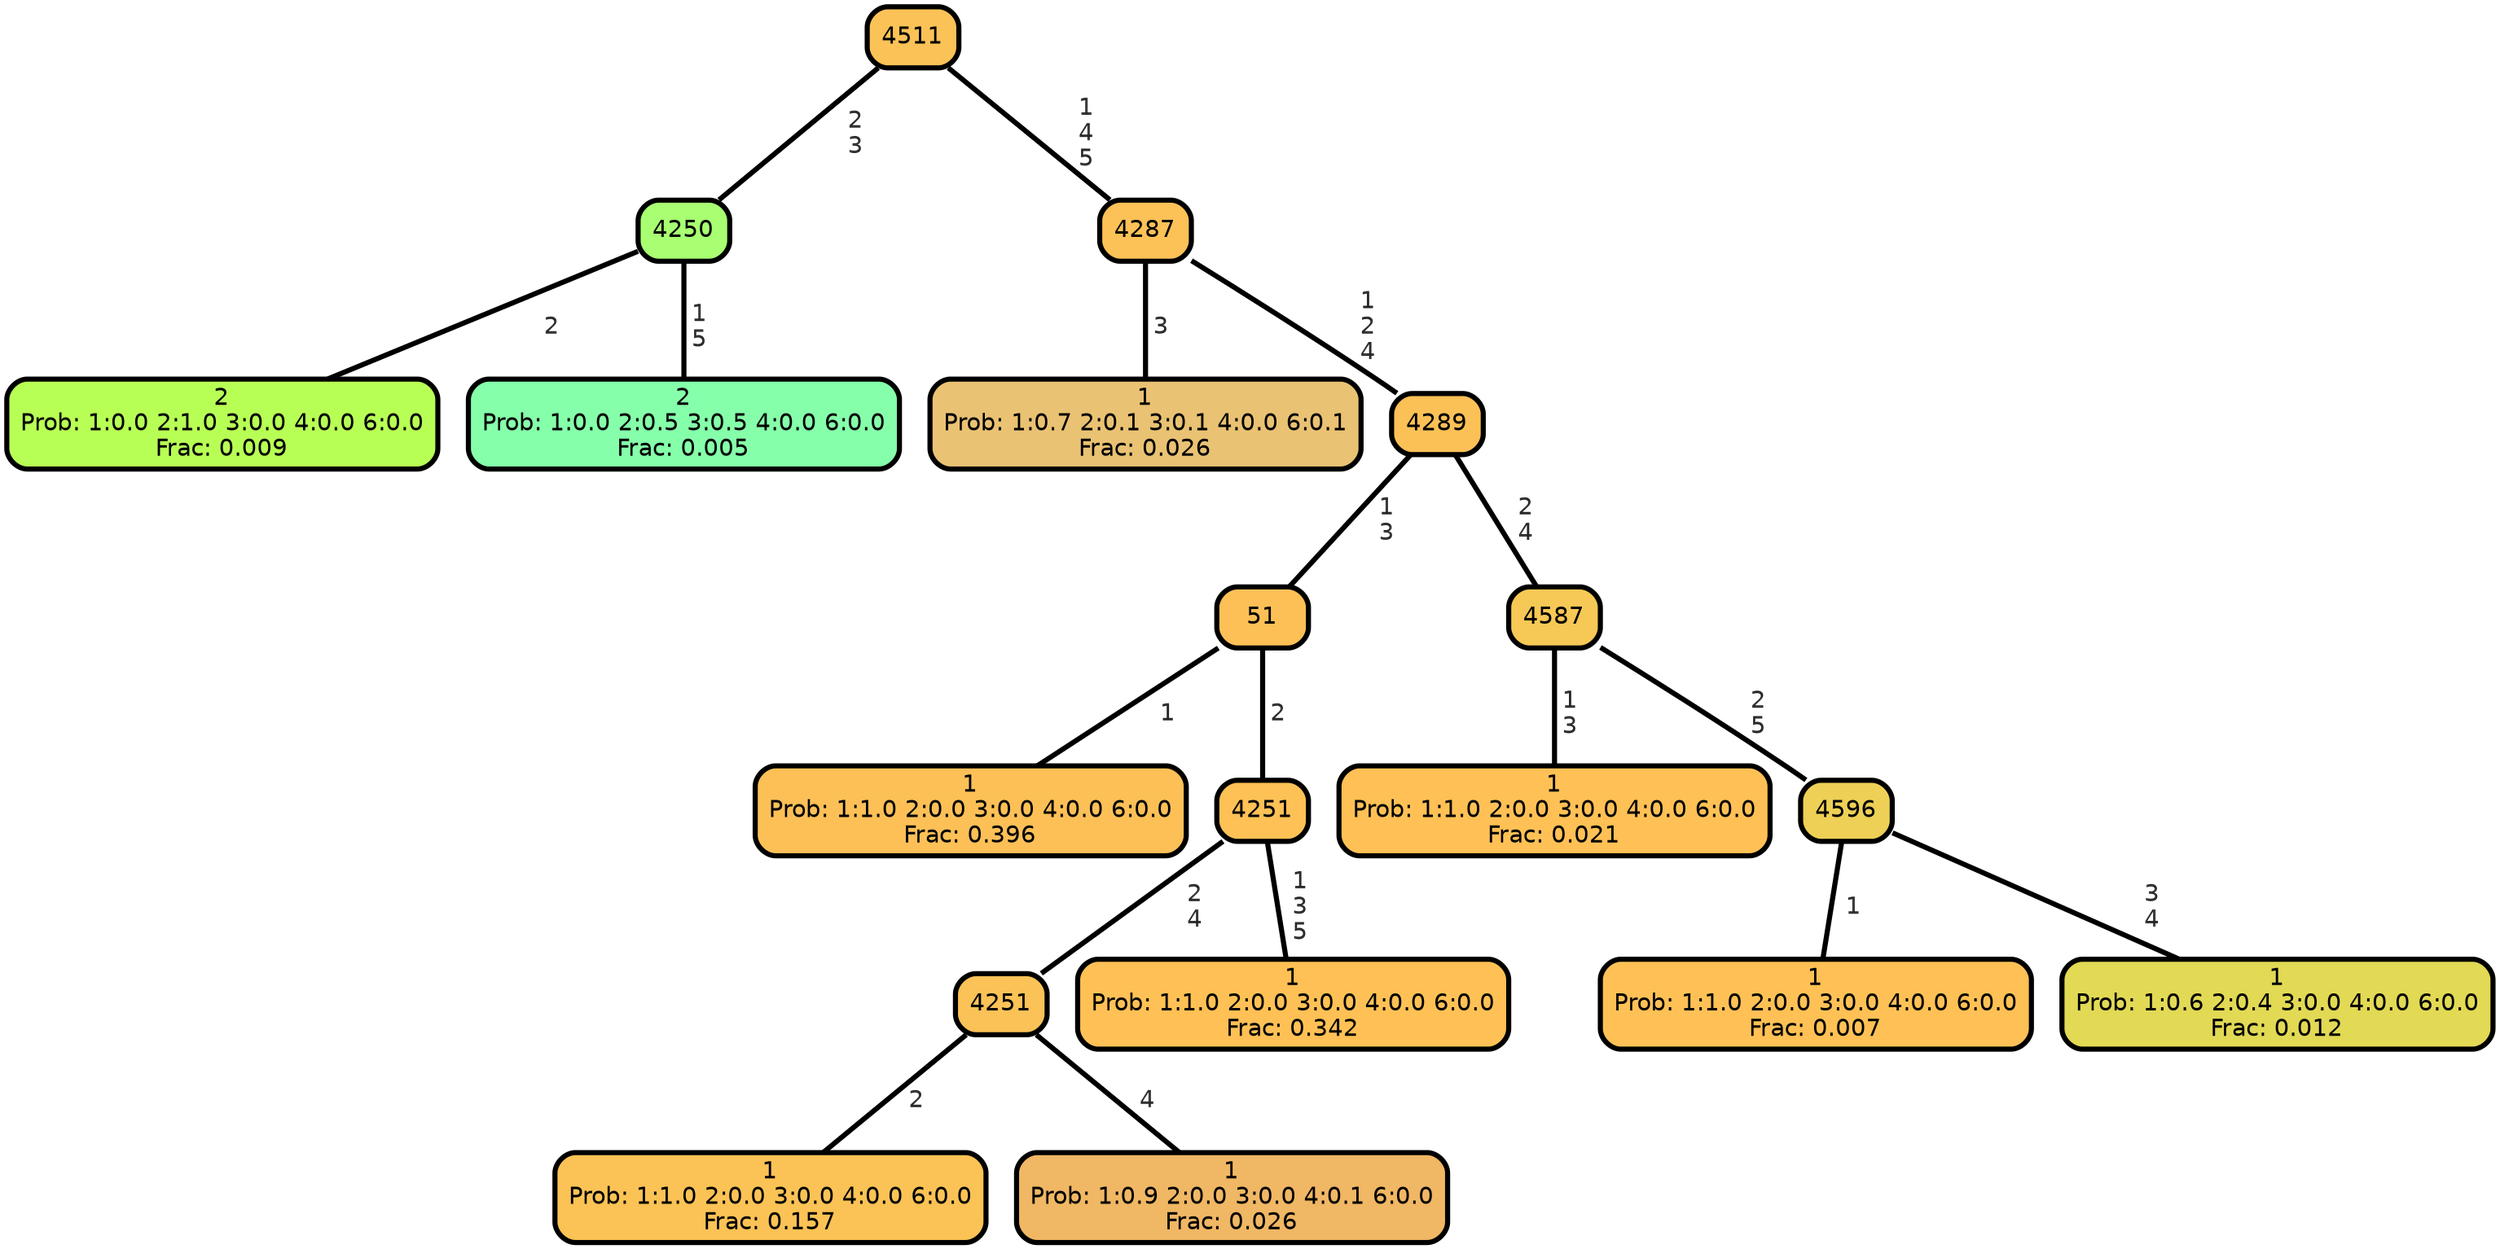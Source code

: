 graph Tree {
node [shape=box, style="filled, rounded",color="black",penwidth="3",fontcolor="black",                 fontname=helvetica] ;
graph [ranksep="0 equally", splines=straight,                 bgcolor=transparent, dpi=200] ;
edge [fontname=helvetica, fontweight=bold,fontcolor=grey14,color=black] ;
0 [label="2
Prob: 1:0.0 2:1.0 3:0.0 4:0.0 6:0.0
Frac: 0.009", fillcolor="#b8ff55"] ;
1 [label="4250", fillcolor="#a7ff71"] ;
2 [label="2
Prob: 1:0.0 2:0.5 3:0.5 4:0.0 6:0.0
Frac: 0.005", fillcolor="#86ffaa"] ;
3 [label="4511", fillcolor="#fbc257"] ;
4 [label="1
Prob: 1:0.7 2:0.1 3:0.1 4:0.0 6:0.1
Frac: 0.026", fillcolor="#e9c273"] ;
5 [label="4287", fillcolor="#fcc157"] ;
6 [label="1
Prob: 1:1.0 2:0.0 3:0.0 4:0.0 6:0.0
Frac: 0.396", fillcolor="#fcc057"] ;
7 [label="51", fillcolor="#fdc056"] ;
8 [label="1
Prob: 1:1.0 2:0.0 3:0.0 4:0.0 6:0.0
Frac: 0.157", fillcolor="#fbc355"] ;
9 [label="4251", fillcolor="#fac257"] ;
10 [label="1
Prob: 1:0.9 2:0.0 3:0.0 4:0.1 6:0.0
Frac: 0.026", fillcolor="#f0b764"] ;
11 [label="4251", fillcolor="#fdc155"] ;
12 [label="1
Prob: 1:1.0 2:0.0 3:0.0 4:0.0 6:0.0
Frac: 0.342", fillcolor="#ffc155"] ;
13 [label="4289", fillcolor="#fcc156"] ;
14 [label="1
Prob: 1:1.0 2:0.0 3:0.0 4:0.0 6:0.0
Frac: 0.021", fillcolor="#ffc155"] ;
15 [label="4587", fillcolor="#f6c855"] ;
16 [label="1
Prob: 1:1.0 2:0.0 3:0.0 4:0.0 6:0.0
Frac: 0.007", fillcolor="#ffc155"] ;
17 [label="4596", fillcolor="#edd055"] ;
18 [label="1
Prob: 1:0.6 2:0.4 3:0.0 4:0.0 6:0.0
Frac: 0.012", fillcolor="#e2d955"] ;
1 -- 0 [label=" 2",penwidth=3] ;
1 -- 2 [label=" 1\n 5",penwidth=3] ;
3 -- 1 [label=" 2\n 3",penwidth=3] ;
3 -- 5 [label=" 1\n 4\n 5",penwidth=3] ;
5 -- 4 [label=" 3",penwidth=3] ;
5 -- 13 [label=" 1\n 2\n 4",penwidth=3] ;
7 -- 6 [label=" 1",penwidth=3] ;
7 -- 11 [label=" 2",penwidth=3] ;
9 -- 8 [label=" 2",penwidth=3] ;
9 -- 10 [label=" 4",penwidth=3] ;
11 -- 9 [label=" 2\n 4",penwidth=3] ;
11 -- 12 [label=" 1\n 3\n 5",penwidth=3] ;
13 -- 7 [label=" 1\n 3",penwidth=3] ;
13 -- 15 [label=" 2\n 4",penwidth=3] ;
15 -- 14 [label=" 1\n 3",penwidth=3] ;
15 -- 17 [label=" 2\n 5",penwidth=3] ;
17 -- 16 [label=" 1",penwidth=3] ;
17 -- 18 [label=" 3\n 4",penwidth=3] ;
{rank = same;}}